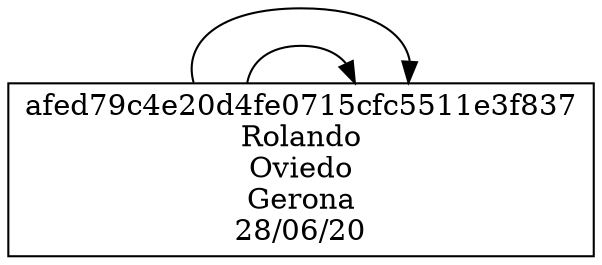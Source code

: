 digraph G {
 rankdir=LR 
 node[shape=box];
graph [ dpi = 300 ];
Dafed79c4e20d4fe0715cfc5511e3f837[label="afed79c4e20d4fe0715cfc5511e3f837
Rolando
Oviedo
Gerona
28/06/20"];
Dafed79c4e20d4fe0715cfc5511e3f837->Dafed79c4e20d4fe0715cfc5511e3f837
Dafed79c4e20d4fe0715cfc5511e3f837->Dafed79c4e20d4fe0715cfc5511e3f837
}
